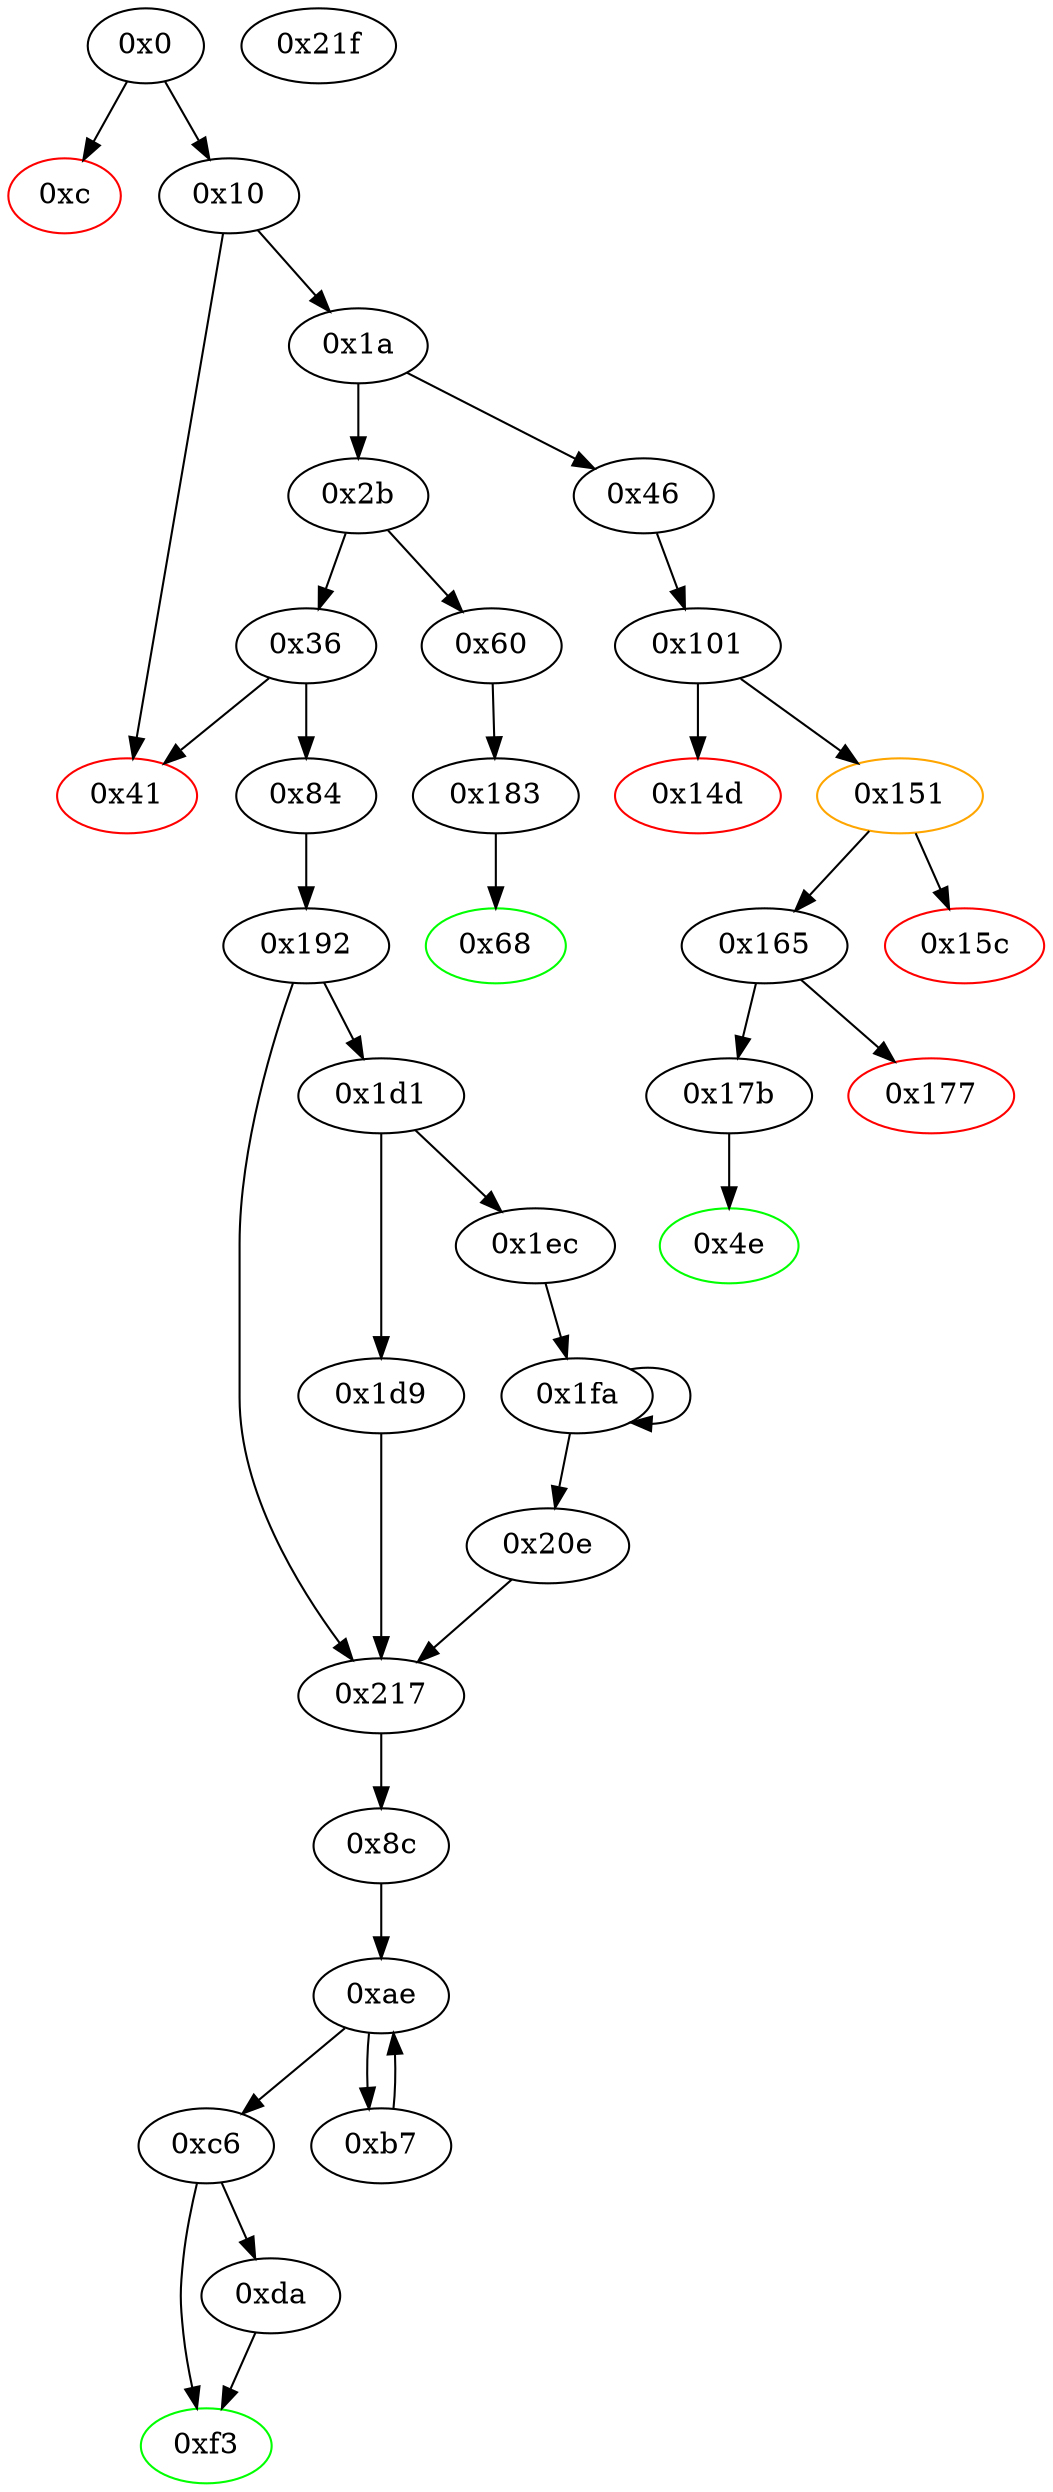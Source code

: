 digraph "" {
"0xc" [color=red, fillcolor=white, id="0xc", style=filled, tooltip="Block 0xc\n[0xc:0xf]\n---\nPredecessors: [0x0]\nSuccessors: []\n---\n0xc PUSH1 0x0\n0xe DUP1\n0xf REVERT\n---\n0xc: V5 = 0x0\n0xf: REVERT 0x0 0x0\n---\nEntry stack: [V2]\nStack pops: 0\nStack additions: []\nExit stack: [V2]\n\nDef sites:\nV2: {0x0.0x5}\n"];
"0x21f" [fillcolor=white, id="0x21f", style=filled, tooltip="Block 0x21f\n[0x21f:0x24a]\n---\nPredecessors: []\nSuccessors: []\n---\n0x21f INVALID\n0x220 LOG1\n0x221 PUSH6 0x627a7a723058\n0x228 SHA3\n0x229 DUP7\n0x22a OR\n0x22b PUSH25 0xf26ba5c5329e43e012ff4698f5ea2daa167cd3fc57a257d8a1\n0x245 PUSH5 0x6d9f470029\n---\n0x21f: INVALID \n0x220: LOG S0 S1 S2\n0x221: V192 = 0x627a7a723058\n0x228: V193 = SHA3 0x627a7a723058 S3\n0x22a: V194 = OR S9 V193\n0x22b: V195 = 0xf26ba5c5329e43e012ff4698f5ea2daa167cd3fc57a257d8a1\n0x245: V196 = 0x6d9f470029\n---\nEntry stack: []\nStack pops: 0\nStack additions: [0x6d9f470029, 0xf26ba5c5329e43e012ff4698f5ea2daa167cd3fc57a257d8a1, V194, S4, S5, S6, S7, S8, S9]\nExit stack: []\n\nDef sites:\n"];
"0x17b" [fillcolor=white, id="0x17b", style=filled, tooltip="Block 0x17b\n[0x17b:0x182]\n---\nPredecessors: [0x165]\nSuccessors: [0x4e]\n---\n0x17b JUMPDEST\n0x17c POP\n0x17d MLOAD\n0x17e SWAP2\n0x17f POP\n0x180 POP\n0x181 SWAP1\n0x182 JUMP\n---\n0x17b: JUMPDEST \n0x17d: V133 = M[V126]\n0x182: JUMP 0x4e\n---\nEntry stack: [V13, 0x4e, 0x0, V104, V126, V127]\nStack pops: 5\nStack additions: [V133]\nExit stack: [V13, V133]\n\nDef sites:\nV13: {0x1a.0x1f}\n0x4e: {0x46.0x47}\n0x0: {0x101.0x102}\nV104: {0x101.0x129}\nV126: {0x165.0x16c}\nV127: {0x165.0x16d}\n"];
"0x41" [color=red, fillcolor=white, id="0x41", style=filled, tooltip="Block 0x41\n[0x41:0x45]\n---\nPredecessors: [0x10, 0x36]\nSuccessors: []\n---\n0x41 JUMPDEST\n0x42 PUSH1 0x0\n0x44 DUP1\n0x45 REVERT\n---\n0x41: JUMPDEST \n0x42: V23 = 0x0\n0x45: REVERT 0x0 0x0\n---\nEntry stack: [V13]\nStack pops: 0\nStack additions: []\nExit stack: [V13]\n\nDef sites:\nV13: {0x1a.0x1f}\n"];
"0x165" [fillcolor=white, id="0x165", style=filled, tooltip="Block 0x165\n[0x165:0x176]\n---\nPredecessors: [0x151]\nSuccessors: [0x177, 0x17b]\n---\n0x165 JUMPDEST\n0x166 POP\n0x167 POP\n0x168 POP\n0x169 POP\n0x16a PUSH1 0x40\n0x16c MLOAD\n0x16d RETURNDATASIZE\n0x16e PUSH1 0x20\n0x170 DUP2\n0x171 LT\n0x172 ISZERO\n0x173 PUSH2 0x17b\n0x176 JUMPI\n---\n0x165: JUMPDEST \n0x16a: V125 = 0x40\n0x16c: V126 = M[0x40]\n0x16d: V127 = RETURNDATASIZE\n0x16e: V128 = 0x20\n0x171: V129 = LT V127 0x20\n0x172: V130 = ISZERO V129\n0x173: V131 = 0x17b\n0x176: JUMPI 0x17b V130\n---\nEntry stack: [V13, 0x4e, 0x0, V104, V104, 0x70a08231, V107, V118]\nStack pops: 4\nStack additions: [V126, V127]\nExit stack: [V13, 0x4e, 0x0, V104, V126, V127]\n\nDef sites:\nV13: {0x1a.0x1f}\n0x4e: {0x46.0x47}\n0x0: {0x101.0x102}\nV104: {0x101.0x129}\nV104: {0x101.0x129}\n0x70a08231: {0x101.0x12d}\nV107: {0x101.0x137}\nV118: {0x151.0x155}\n"];
"0xae" [fillcolor=white, id="0xae", style=filled, tooltip="Block 0xae\n[0xae:0xb6]\n---\nPredecessors: [0x8c, 0xb7]\nSuccessors: [0xb7, 0xc6]\n---\n0xae JUMPDEST\n0xaf DUP4\n0xb0 DUP2\n0xb1 LT\n0xb2 ISZERO\n0xb3 PUSH2 0xc6\n0xb6 JUMPI\n---\n0xae: JUMPDEST \n0xb1: V57 = LT S0 V53\n0xb2: V58 = ISZERO V57\n0xb3: V59 = 0xc6\n0xb6: JUMPI 0xc6 V58\n---\nEntry stack: [V13, 0x8c, V145, V49, V49, V54, V55, V53, V53, V54, V55, S0]\nStack pops: 4\nStack additions: [S3, S2, S1, S0]\nExit stack: [V13, 0x8c, V145, V49, V49, V54, V55, V53, V53, V54, V55, S0]\n\nDef sites:\nV13: {0x1a.0x1f}\n0x8c: {0x84.0x85}\nV145: {0x192.0x19a}\nV49: {0x8c.0x90}\nV49: {0x8c.0x90}\nV54: {0x8c.0xa4}\nV55: {0x8c.0xa7}\nV53: {0x8c.0x9d}\nV53: {0x8c.0x9d}\nV54: {0x8c.0xa4}\nV55: {0x8c.0xa7}\nS0: {0x8c.0xac, 0xb7.0xc1}\n"];
"0xc6" [fillcolor=white, id="0xc6", style=filled, tooltip="Block 0xc6\n[0xc6:0xd9]\n---\nPredecessors: [0xae]\nSuccessors: [0xda, 0xf3]\n---\n0xc6 JUMPDEST\n0xc7 POP\n0xc8 POP\n0xc9 POP\n0xca POP\n0xcb SWAP1\n0xcc POP\n0xcd SWAP1\n0xce DUP2\n0xcf ADD\n0xd0 SWAP1\n0xd1 PUSH1 0x1f\n0xd3 AND\n0xd4 DUP1\n0xd5 ISZERO\n0xd6 PUSH2 0xf3\n0xd9 JUMPI\n---\n0xc6: JUMPDEST \n0xcf: V66 = ADD V53 V54\n0xd1: V67 = 0x1f\n0xd3: V68 = AND 0x1f V53\n0xd5: V69 = ISZERO V68\n0xd6: V70 = 0xf3\n0xd9: JUMPI 0xf3 V69\n---\nEntry stack: [V13, 0x8c, V145, V49, V49, V54, V55, V53, V53, V54, V55, S0]\nStack pops: 7\nStack additions: [V66, V68]\nExit stack: [V13, 0x8c, V145, V49, V49, V66, V68]\n\nDef sites:\nV13: {0x1a.0x1f}\n0x8c: {0x84.0x85}\nV145: {0x192.0x19a}\nV49: {0x8c.0x90}\nV49: {0x8c.0x90}\nV54: {0x8c.0xa4}\nV55: {0x8c.0xa7}\nV53: {0x8c.0x9d}\nV53: {0x8c.0x9d}\nV54: {0x8c.0xa4}\nV55: {0x8c.0xa7}\nS0: {0x8c.0xac, 0xb7.0xc1}\n"];
"0xb7" [fillcolor=white, id="0xb7", style=filled, tooltip="Block 0xb7\n[0xb7:0xc5]\n---\nPredecessors: [0xae]\nSuccessors: [0xae]\n---\n0xb7 DUP2\n0xb8 DUP2\n0xb9 ADD\n0xba MLOAD\n0xbb DUP4\n0xbc DUP3\n0xbd ADD\n0xbe MSTORE\n0xbf PUSH1 0x20\n0xc1 ADD\n0xc2 PUSH2 0xae\n0xc5 JUMP\n---\n0xb9: V60 = ADD S0 V55\n0xba: V61 = M[V60]\n0xbd: V62 = ADD S0 V54\n0xbe: M[V62] = V61\n0xbf: V63 = 0x20\n0xc1: V64 = ADD 0x20 S0\n0xc2: V65 = 0xae\n0xc5: JUMP 0xae\n---\nEntry stack: [V13, 0x8c, V145, V49, V49, V54, V55, V53, V53, V54, V55, S0]\nStack pops: 3\nStack additions: [S2, S1, V64]\nExit stack: [V13, 0x8c, V145, V49, V49, V54, V55, V53, V53, V54, V55, V64]\n\nDef sites:\nV13: {0x1a.0x1f}\n0x8c: {0x84.0x85}\nV145: {0x192.0x19a}\nV49: {0x8c.0x90}\nV49: {0x8c.0x90}\nV54: {0x8c.0xa4}\nV55: {0x8c.0xa7}\nV53: {0x8c.0x9d}\nV53: {0x8c.0x9d}\nV54: {0x8c.0xa4}\nV55: {0x8c.0xa7}\nS0: {0x8c.0xac, 0xb7.0xc1}\n"];
"0x14d" [color=red, fillcolor=white, id="0x14d", style=filled, tooltip="Block 0x14d\n[0x14d:0x150]\n---\nPredecessors: [0x101]\nSuccessors: []\n---\n0x14d PUSH1 0x0\n0x14f DUP1\n0x150 REVERT\n---\n0x14d: V115 = 0x0\n0x150: REVERT 0x0 0x0\n---\nEntry stack: [V13, 0x4e, 0x0, V104, V104, 0x70a08231, V107, 0x20, V98, V110, V98, V104, V112]\nStack pops: 0\nStack additions: []\nExit stack: [V13, 0x4e, 0x0, V104, V104, 0x70a08231, V107, 0x20, V98, V110, V98, V104, V112]\n\nDef sites:\nV13: {0x1a.0x1f}\n0x4e: {0x46.0x47}\n0x0: {0x101.0x102}\nV104: {0x101.0x129}\nV104: {0x101.0x129}\n0x70a08231: {0x101.0x12d}\nV107: {0x101.0x137}\n0x20: {0x101.0x139}\nV98: {0x101.0x11e}\nV110: {0x101.0x141}\nV98: {0x101.0x11e}\nV104: {0x101.0x129}\nV112: {0x101.0x146}\n"];
"0x217" [fillcolor=white, id="0x217", style=filled, tooltip="Block 0x217\n[0x217:0x21e]\n---\nPredecessors: [0x192, 0x1d9, 0x20e]\nSuccessors: [0x8c]\n---\n0x217 JUMPDEST\n0x218 POP\n0x219 POP\n0x21a POP\n0x21b POP\n0x21c POP\n0x21d DUP2\n0x21e JUMP\n---\n0x217: JUMPDEST \n0x21e: JUMP 0x8c\n---\nEntry stack: [V13, 0x8c, V145, 0x1, V156, S2, S1, S0]\nStack pops: 7\nStack additions: [S6, S5]\nExit stack: [V13, 0x8c, V145]\n\nDef sites:\nV13: {0x1a.0x1f}\n0x8c: {0x84.0x85}\nV145: {0x192.0x19a}\n0x1: {0x192.0x193}\nV156: {0x192.0x1b1}\nS2: {0x1d9.0x1e6, 0x192.0x1c8, 0x20e.0x215}\nS1: {0x1fa.0x202, 0x192.0x193}\nS0: {0x192.0x1b1, 0x1ec.0x1ee}\n"];
"0x68" [color=green, fillcolor=white, id="0x68", style=filled, tooltip="Block 0x68\n[0x68:0x83]\n---\nPredecessors: [0x183]\nSuccessors: []\n---\n0x68 JUMPDEST\n0x69 PUSH1 0x40\n0x6b DUP1\n0x6c MLOAD\n0x6d PUSH1 0x1\n0x6f PUSH1 0x1\n0x71 PUSH1 0xa0\n0x73 SHL\n0x74 SUB\n0x75 SWAP1\n0x76 SWAP3\n0x77 AND\n0x78 DUP3\n0x79 MSTORE\n0x7a MLOAD\n0x7b SWAP1\n0x7c DUP2\n0x7d SWAP1\n0x7e SUB\n0x7f PUSH1 0x20\n0x81 ADD\n0x82 SWAP1\n0x83 RETURN\n---\n0x68: JUMPDEST \n0x69: V34 = 0x40\n0x6c: V35 = M[0x40]\n0x6d: V36 = 0x1\n0x6f: V37 = 0x1\n0x71: V38 = 0xa0\n0x73: V39 = SHL 0xa0 0x1\n0x74: V40 = SUB 0x10000000000000000000000000000000000000000 0x1\n0x77: V41 = AND V141 0xffffffffffffffffffffffffffffffffffffffff\n0x79: M[V35] = V41\n0x7a: V42 = M[0x40]\n0x7e: V43 = SUB V35 V42\n0x7f: V44 = 0x20\n0x81: V45 = ADD 0x20 V43\n0x83: RETURN V42 V45\n---\nEntry stack: [V13, 0x68, V141]\nStack pops: 1\nStack additions: []\nExit stack: [V13, 0x68]\n\nDef sites:\nV13: {0x1a.0x1f}\n0x68: {0x60.0x61}\nV141: {0x183.0x18f}\n"];
"0x4e" [color=green, fillcolor=white, id="0x4e", style=filled, tooltip="Block 0x4e\n[0x4e:0x5f]\n---\nPredecessors: [0x17b]\nSuccessors: []\n---\n0x4e JUMPDEST\n0x4f PUSH1 0x40\n0x51 DUP1\n0x52 MLOAD\n0x53 SWAP2\n0x54 DUP3\n0x55 MSTORE\n0x56 MLOAD\n0x57 SWAP1\n0x58 DUP2\n0x59 SWAP1\n0x5a SUB\n0x5b PUSH1 0x20\n0x5d ADD\n0x5e SWAP1\n0x5f RETURN\n---\n0x4e: JUMPDEST \n0x4f: V26 = 0x40\n0x52: V27 = M[0x40]\n0x55: M[V27] = V133\n0x56: V28 = M[0x40]\n0x5a: V29 = SUB V27 V28\n0x5b: V30 = 0x20\n0x5d: V31 = ADD 0x20 V29\n0x5f: RETURN V28 V31\n---\nEntry stack: [V13, V133]\nStack pops: 1\nStack additions: []\nExit stack: [V13]\n\nDef sites:\nV13: {0x1a.0x1f}\nV133: {0x17b.0x17d}\n"];
"0x10" [fillcolor=white, id="0x10", style=filled, tooltip="Block 0x10\n[0x10:0x19]\n---\nPredecessors: [0x0]\nSuccessors: [0x1a, 0x41]\n---\n0x10 JUMPDEST\n0x11 POP\n0x12 PUSH1 0x4\n0x14 CALLDATASIZE\n0x15 LT\n0x16 PUSH2 0x41\n0x19 JUMPI\n---\n0x10: JUMPDEST \n0x12: V6 = 0x4\n0x14: V7 = CALLDATASIZE\n0x15: V8 = LT V7 0x4\n0x16: V9 = 0x41\n0x19: JUMPI 0x41 V8\n---\nEntry stack: [V2]\nStack pops: 1\nStack additions: []\nExit stack: []\n\nDef sites:\nV2: {0x0.0x5}\n"];
"0x101" [fillcolor=white, id="0x101", style=filled, tooltip="Block 0x101\n[0x101:0x14c]\n---\nPredecessors: [0x46]\nSuccessors: [0x14d, 0x151]\n---\n0x101 JUMPDEST\n0x102 PUSH1 0x0\n0x104 DUP1\n0x105 SLOAD\n0x106 PUSH1 0x40\n0x108 DUP1\n0x109 MLOAD\n0x10a PUSH1 0x1\n0x10c PUSH1 0xe0\n0x10e SHL\n0x10f PUSH4 0x70a08231\n0x114 MUL\n0x115 DUP2\n0x116 MSTORE\n0x117 ADDRESS\n0x118 PUSH1 0x4\n0x11a DUP3\n0x11b ADD\n0x11c MSTORE\n0x11d SWAP1\n0x11e MLOAD\n0x11f PUSH1 0x1\n0x121 PUSH1 0x1\n0x123 PUSH1 0xa0\n0x125 SHL\n0x126 SUB\n0x127 SWAP1\n0x128 SWAP3\n0x129 AND\n0x12a SWAP2\n0x12b DUP3\n0x12c SWAP2\n0x12d PUSH4 0x70a08231\n0x132 SWAP2\n0x133 PUSH1 0x24\n0x135 DUP1\n0x136 DUP4\n0x137 ADD\n0x138 SWAP3\n0x139 PUSH1 0x20\n0x13b SWAP3\n0x13c SWAP2\n0x13d SWAP1\n0x13e DUP3\n0x13f SWAP1\n0x140 SUB\n0x141 ADD\n0x142 DUP2\n0x143 DUP7\n0x144 DUP1\n0x145 EXTCODESIZE\n0x146 ISZERO\n0x147 DUP1\n0x148 ISZERO\n0x149 PUSH2 0x151\n0x14c JUMPI\n---\n0x101: JUMPDEST \n0x102: V86 = 0x0\n0x105: V87 = S[0x0]\n0x106: V88 = 0x40\n0x109: V89 = M[0x40]\n0x10a: V90 = 0x1\n0x10c: V91 = 0xe0\n0x10e: V92 = SHL 0xe0 0x1\n0x10f: V93 = 0x70a08231\n0x114: V94 = MUL 0x70a08231 0x100000000000000000000000000000000000000000000000000000000\n0x116: M[V89] = 0x70a0823100000000000000000000000000000000000000000000000000000000\n0x117: V95 = ADDRESS\n0x118: V96 = 0x4\n0x11b: V97 = ADD V89 0x4\n0x11c: M[V97] = V95\n0x11e: V98 = M[0x40]\n0x11f: V99 = 0x1\n0x121: V100 = 0x1\n0x123: V101 = 0xa0\n0x125: V102 = SHL 0xa0 0x1\n0x126: V103 = SUB 0x10000000000000000000000000000000000000000 0x1\n0x129: V104 = AND V87 0xffffffffffffffffffffffffffffffffffffffff\n0x12d: V105 = 0x70a08231\n0x133: V106 = 0x24\n0x137: V107 = ADD V89 0x24\n0x139: V108 = 0x20\n0x140: V109 = SUB V89 V98\n0x141: V110 = ADD V109 0x24\n0x145: V111 = EXTCODESIZE V104\n0x146: V112 = ISZERO V111\n0x148: V113 = ISZERO V112\n0x149: V114 = 0x151\n0x14c: JUMPI 0x151 V113\n---\nEntry stack: [V13, 0x4e]\nStack pops: 0\nStack additions: [0x0, V104, V104, 0x70a08231, V107, 0x20, V98, V110, V98, V104, V112]\nExit stack: [V13, 0x4e, 0x0, V104, V104, 0x70a08231, V107, 0x20, V98, V110, V98, V104, V112]\n\nDef sites:\nV13: {0x1a.0x1f}\n0x4e: {0x46.0x47}\n"];
"0x1d1" [fillcolor=white, id="0x1d1", style=filled, tooltip="Block 0x1d1\n[0x1d1:0x1d8]\n---\nPredecessors: [0x192]\nSuccessors: [0x1d9, 0x1ec]\n---\n0x1d1 DUP1\n0x1d2 PUSH1 0x1f\n0x1d4 LT\n0x1d5 PUSH2 0x1ec\n0x1d8 JUMPI\n---\n0x1d2: V166 = 0x1f\n0x1d4: V167 = LT 0x1f V156\n0x1d5: V168 = 0x1ec\n0x1d8: JUMPI 0x1ec V167\n---\nEntry stack: [V13, 0x8c, V145, 0x1, V156, V163, 0x1, V156]\nStack pops: 1\nStack additions: [S0]\nExit stack: [V13, 0x8c, V145, 0x1, V156, V163, 0x1, V156]\n\nDef sites:\nV13: {0x1a.0x1f}\n0x8c: {0x84.0x85}\nV145: {0x192.0x19a}\n0x1: {0x192.0x193}\nV156: {0x192.0x1b1}\nV163: {0x192.0x1c8}\n0x1: {0x192.0x193}\nV156: {0x192.0x1b1}\n"];
"0x151" [color=orange, fillcolor=white, id="0x151", style=filled, tooltip="Block 0x151\n[0x151:0x15b]\n---\nPredecessors: [0x101]\nSuccessors: [0x15c, 0x165]\n---\n0x151 JUMPDEST\n0x152 POP\n0x153 GAS\n0x154 STATICCALL\n0x155 ISZERO\n0x156 DUP1\n0x157 ISZERO\n0x158 PUSH2 0x165\n0x15b JUMPI\n---\n0x151: JUMPDEST \n0x153: V116 = GAS\n0x154: V117 = STATICCALL V116 V104 V98 V110 V98 0x20\n0x155: V118 = ISZERO V117\n0x157: V119 = ISZERO V118\n0x158: V120 = 0x165\n0x15b: JUMPI 0x165 V119\n---\nEntry stack: [V13, 0x4e, 0x0, V104, V104, 0x70a08231, V107, 0x20, V98, V110, V98, V104, V112]\nStack pops: 6\nStack additions: [V118]\nExit stack: [V13, 0x4e, 0x0, V104, V104, 0x70a08231, V107, V118]\n\nDef sites:\nV13: {0x1a.0x1f}\n0x4e: {0x46.0x47}\n0x0: {0x101.0x102}\nV104: {0x101.0x129}\nV104: {0x101.0x129}\n0x70a08231: {0x101.0x12d}\nV107: {0x101.0x137}\n0x20: {0x101.0x139}\nV98: {0x101.0x11e}\nV110: {0x101.0x141}\nV98: {0x101.0x11e}\nV104: {0x101.0x129}\nV112: {0x101.0x146}\n"];
"0x1fa" [fillcolor=white, id="0x1fa", style=filled, tooltip="Block 0x1fa\n[0x1fa:0x20d]\n---\nPredecessors: [0x1ec, 0x1fa]\nSuccessors: [0x1fa, 0x20e]\n---\n0x1fa JUMPDEST\n0x1fb DUP2\n0x1fc SLOAD\n0x1fd DUP2\n0x1fe MSTORE\n0x1ff SWAP1\n0x200 PUSH1 0x1\n0x202 ADD\n0x203 SWAP1\n0x204 PUSH1 0x20\n0x206 ADD\n0x207 DUP1\n0x208 DUP4\n0x209 GT\n0x20a PUSH2 0x1fa\n0x20d JUMPI\n---\n0x1fa: JUMPDEST \n0x1fc: V181 = S[S1]\n0x1fe: M[S0] = V181\n0x200: V182 = 0x1\n0x202: V183 = ADD 0x1 S1\n0x204: V184 = 0x20\n0x206: V185 = ADD 0x20 S0\n0x209: V186 = GT V176 V185\n0x20a: V187 = 0x1fa\n0x20d: JUMPI 0x1fa V186\n---\nEntry stack: [V13, 0x8c, V145, 0x1, V156, V176, S1, S0]\nStack pops: 3\nStack additions: [S2, V183, V185]\nExit stack: [V13, 0x8c, V145, 0x1, V156, V176, V183, V185]\n\nDef sites:\nV13: {0x1a.0x1f}\n0x8c: {0x84.0x85}\nV145: {0x192.0x19a}\n0x1: {0x192.0x193}\nV156: {0x192.0x1b1}\nV176: {0x1ec.0x1ee}\nS1: {0x1fa.0x202, 0x1ec.0x1f8}\nS0: {0x1fa.0x206, 0x192.0x1c8}\n"];
"0xf3" [color=green, fillcolor=white, id="0xf3", style=filled, tooltip="Block 0xf3\n[0xf3:0x100]\n---\nPredecessors: [0xc6, 0xda]\nSuccessors: []\n---\n0xf3 JUMPDEST\n0xf4 POP\n0xf5 SWAP3\n0xf6 POP\n0xf7 POP\n0xf8 POP\n0xf9 PUSH1 0x40\n0xfb MLOAD\n0xfc DUP1\n0xfd SWAP2\n0xfe SUB\n0xff SWAP1\n0x100 RETURN\n---\n0xf3: JUMPDEST \n0xf9: V83 = 0x40\n0xfb: V84 = M[0x40]\n0xfe: V85 = SUB S1 V84\n0x100: RETURN V84 V85\n---\nEntry stack: [V13, 0x8c, V145, V49, V49, S1, V68]\nStack pops: 5\nStack additions: []\nExit stack: [V13, 0x8c]\n\nDef sites:\nV13: {0x1a.0x1f}\n0x8c: {0x84.0x85}\nV145: {0x192.0x19a}\nV49: {0x8c.0x90}\nV49: {0x8c.0x90}\nS1: {0xda.0xf0, 0xc6.0xcf}\nV68: {0xc6.0xd3}\n"];
"0x36" [fillcolor=white, id="0x36", style=filled, tooltip="Block 0x36\n[0x36:0x40]\n---\nPredecessors: [0x2b]\nSuccessors: [0x41, 0x84]\n---\n0x36 DUP1\n0x37 PUSH4 0xdf442adc\n0x3c EQ\n0x3d PUSH2 0x84\n0x40 JUMPI\n---\n0x37: V20 = 0xdf442adc\n0x3c: V21 = EQ 0xdf442adc V13\n0x3d: V22 = 0x84\n0x40: JUMPI 0x84 V21\n---\nEntry stack: [V13]\nStack pops: 1\nStack additions: [S0]\nExit stack: [V13]\n\nDef sites:\nV13: {0x1a.0x1f}\n"];
"0x192" [fillcolor=white, id="0x192", style=filled, tooltip="Block 0x192\n[0x192:0x1d0]\n---\nPredecessors: [0x84]\nSuccessors: [0x1d1, 0x217]\n---\n0x192 JUMPDEST\n0x193 PUSH1 0x1\n0x195 DUP1\n0x196 SLOAD\n0x197 PUSH1 0x40\n0x199 DUP1\n0x19a MLOAD\n0x19b PUSH1 0x20\n0x19d PUSH1 0x2\n0x19f DUP5\n0x1a0 DUP7\n0x1a1 AND\n0x1a2 ISZERO\n0x1a3 PUSH2 0x100\n0x1a6 MUL\n0x1a7 PUSH1 0x0\n0x1a9 NOT\n0x1aa ADD\n0x1ab SWAP1\n0x1ac SWAP5\n0x1ad AND\n0x1ae SWAP4\n0x1af SWAP1\n0x1b0 SWAP4\n0x1b1 DIV\n0x1b2 PUSH1 0x1f\n0x1b4 DUP2\n0x1b5 ADD\n0x1b6 DUP5\n0x1b7 SWAP1\n0x1b8 DIV\n0x1b9 DUP5\n0x1ba MUL\n0x1bb DUP3\n0x1bc ADD\n0x1bd DUP5\n0x1be ADD\n0x1bf SWAP1\n0x1c0 SWAP3\n0x1c1 MSTORE\n0x1c2 DUP2\n0x1c3 DUP2\n0x1c4 MSTORE\n0x1c5 SWAP3\n0x1c6 SWAP2\n0x1c7 DUP4\n0x1c8 ADD\n0x1c9 DUP3\n0x1ca DUP3\n0x1cb DUP1\n0x1cc ISZERO\n0x1cd PUSH2 0x217\n0x1d0 JUMPI\n---\n0x192: JUMPDEST \n0x193: V142 = 0x1\n0x196: V143 = S[0x1]\n0x197: V144 = 0x40\n0x19a: V145 = M[0x40]\n0x19b: V146 = 0x20\n0x19d: V147 = 0x2\n0x1a1: V148 = AND 0x1 V143\n0x1a2: V149 = ISZERO V148\n0x1a3: V150 = 0x100\n0x1a6: V151 = MUL 0x100 V149\n0x1a7: V152 = 0x0\n0x1a9: V153 = NOT 0x0\n0x1aa: V154 = ADD 0xffffffffffffffffffffffffffffffffffffffffffffffffffffffffffffffff V151\n0x1ad: V155 = AND V143 V154\n0x1b1: V156 = DIV V155 0x2\n0x1b2: V157 = 0x1f\n0x1b5: V158 = ADD V156 0x1f\n0x1b8: V159 = DIV V158 0x20\n0x1ba: V160 = MUL 0x20 V159\n0x1bc: V161 = ADD V145 V160\n0x1be: V162 = ADD 0x20 V161\n0x1c1: M[0x40] = V162\n0x1c4: M[V145] = V156\n0x1c8: V163 = ADD V145 0x20\n0x1cc: V164 = ISZERO V156\n0x1cd: V165 = 0x217\n0x1d0: JUMPI 0x217 V164\n---\nEntry stack: [V13, 0x8c]\nStack pops: 0\nStack additions: [V145, 0x1, V156, V163, 0x1, V156]\nExit stack: [V13, 0x8c, V145, 0x1, V156, V163, 0x1, V156]\n\nDef sites:\nV13: {0x1a.0x1f}\n0x8c: {0x84.0x85}\n"];
"0x0" [fillcolor=white, id="0x0", style=filled, tooltip="Block 0x0\n[0x0:0xb]\n---\nPredecessors: []\nSuccessors: [0xc, 0x10]\n---\n0x0 PUSH1 0x80\n0x2 PUSH1 0x40\n0x4 MSTORE\n0x5 CALLVALUE\n0x6 DUP1\n0x7 ISZERO\n0x8 PUSH2 0x10\n0xb JUMPI\n---\n0x0: V0 = 0x80\n0x2: V1 = 0x40\n0x4: M[0x40] = 0x80\n0x5: V2 = CALLVALUE\n0x7: V3 = ISZERO V2\n0x8: V4 = 0x10\n0xb: JUMPI 0x10 V3\n---\nEntry stack: []\nStack pops: 0\nStack additions: [V2]\nExit stack: [V2]\n\nDef sites:\n"];
"0x15c" [color=red, fillcolor=white, id="0x15c", style=filled, tooltip="Block 0x15c\n[0x15c:0x164]\n---\nPredecessors: [0x151]\nSuccessors: []\n---\n0x15c RETURNDATASIZE\n0x15d PUSH1 0x0\n0x15f DUP1\n0x160 RETURNDATACOPY\n0x161 RETURNDATASIZE\n0x162 PUSH1 0x0\n0x164 REVERT\n---\n0x15c: V121 = RETURNDATASIZE\n0x15d: V122 = 0x0\n0x160: RETURNDATACOPY 0x0 0x0 V121\n0x161: V123 = RETURNDATASIZE\n0x162: V124 = 0x0\n0x164: REVERT 0x0 V123\n---\nEntry stack: [V13, 0x4e, 0x0, V104, V104, 0x70a08231, V107, V118]\nStack pops: 0\nStack additions: []\nExit stack: [V13, 0x4e, 0x0, V104, V104, 0x70a08231, V107, V118]\n\nDef sites:\nV13: {0x1a.0x1f}\n0x4e: {0x46.0x47}\n0x0: {0x101.0x102}\nV104: {0x101.0x129}\nV104: {0x101.0x129}\n0x70a08231: {0x101.0x12d}\nV107: {0x101.0x137}\nV118: {0x151.0x155}\n"];
"0x177" [color=red, fillcolor=white, id="0x177", style=filled, tooltip="Block 0x177\n[0x177:0x17a]\n---\nPredecessors: [0x165]\nSuccessors: []\n---\n0x177 PUSH1 0x0\n0x179 DUP1\n0x17a REVERT\n---\n0x177: V132 = 0x0\n0x17a: REVERT 0x0 0x0\n---\nEntry stack: [V13, 0x4e, 0x0, V104, V126, V127]\nStack pops: 0\nStack additions: []\nExit stack: [V13, 0x4e, 0x0, V104, V126, V127]\n\nDef sites:\nV13: {0x1a.0x1f}\n0x4e: {0x46.0x47}\n0x0: {0x101.0x102}\nV104: {0x101.0x129}\nV126: {0x165.0x16c}\nV127: {0x165.0x16d}\n"];
"0x20e" [fillcolor=white, id="0x20e", style=filled, tooltip="Block 0x20e\n[0x20e:0x216]\n---\nPredecessors: [0x1fa]\nSuccessors: [0x217]\n---\n0x20e DUP3\n0x20f SWAP1\n0x210 SUB\n0x211 PUSH1 0x1f\n0x213 AND\n0x214 DUP3\n0x215 ADD\n0x216 SWAP2\n---\n0x210: V188 = SUB V185 V176\n0x211: V189 = 0x1f\n0x213: V190 = AND 0x1f V188\n0x215: V191 = ADD V176 V190\n---\nEntry stack: [V13, 0x8c, V145, 0x1, V156, V176, V183, V185]\nStack pops: 3\nStack additions: [V191, S1, S2]\nExit stack: [V13, 0x8c, V145, 0x1, V156, V191, V183, V176]\n\nDef sites:\nV13: {0x1a.0x1f}\n0x8c: {0x84.0x85}\nV145: {0x192.0x19a}\n0x1: {0x192.0x193}\nV156: {0x192.0x1b1}\nV176: {0x1ec.0x1ee}\nV183: {0x1fa.0x202}\nV185: {0x1fa.0x206}\n"];
"0x2b" [fillcolor=white, id="0x2b", style=filled, tooltip="Block 0x2b\n[0x2b:0x35]\n---\nPredecessors: [0x1a]\nSuccessors: [0x36, 0x60]\n---\n0x2b DUP1\n0x2c PUSH4 0x6e32a795\n0x31 EQ\n0x32 PUSH2 0x60\n0x35 JUMPI\n---\n0x2c: V17 = 0x6e32a795\n0x31: V18 = EQ 0x6e32a795 V13\n0x32: V19 = 0x60\n0x35: JUMPI 0x60 V18\n---\nEntry stack: [V13]\nStack pops: 1\nStack additions: [S0]\nExit stack: [V13]\n\nDef sites:\nV13: {0x1a.0x1f}\n"];
"0x1d9" [fillcolor=white, id="0x1d9", style=filled, tooltip="Block 0x1d9\n[0x1d9:0x1eb]\n---\nPredecessors: [0x1d1]\nSuccessors: [0x217]\n---\n0x1d9 PUSH2 0x100\n0x1dc DUP1\n0x1dd DUP4\n0x1de SLOAD\n0x1df DIV\n0x1e0 MUL\n0x1e1 DUP4\n0x1e2 MSTORE\n0x1e3 SWAP2\n0x1e4 PUSH1 0x20\n0x1e6 ADD\n0x1e7 SWAP2\n0x1e8 PUSH2 0x217\n0x1eb JUMP\n---\n0x1d9: V169 = 0x100\n0x1de: V170 = S[0x1]\n0x1df: V171 = DIV V170 0x100\n0x1e0: V172 = MUL V171 0x100\n0x1e2: M[V163] = V172\n0x1e4: V173 = 0x20\n0x1e6: V174 = ADD 0x20 V163\n0x1e8: V175 = 0x217\n0x1eb: JUMP 0x217\n---\nEntry stack: [V13, 0x8c, V145, 0x1, V156, V163, 0x1, V156]\nStack pops: 3\nStack additions: [V174, S1, S0]\nExit stack: [V13, 0x8c, V145, 0x1, V156, V174, 0x1, V156]\n\nDef sites:\nV13: {0x1a.0x1f}\n0x8c: {0x84.0x85}\nV145: {0x192.0x19a}\n0x1: {0x192.0x193}\nV156: {0x192.0x1b1}\nV163: {0x192.0x1c8}\n0x1: {0x192.0x193}\nV156: {0x192.0x1b1}\n"];
"0x1a" [fillcolor=white, id="0x1a", style=filled, tooltip="Block 0x1a\n[0x1a:0x2a]\n---\nPredecessors: [0x10]\nSuccessors: [0x2b, 0x46]\n---\n0x1a PUSH1 0x0\n0x1c CALLDATALOAD\n0x1d PUSH1 0xe0\n0x1f SHR\n0x20 DUP1\n0x21 PUSH4 0x12065fe0\n0x26 EQ\n0x27 PUSH2 0x46\n0x2a JUMPI\n---\n0x1a: V10 = 0x0\n0x1c: V11 = CALLDATALOAD 0x0\n0x1d: V12 = 0xe0\n0x1f: V13 = SHR 0xe0 V11\n0x21: V14 = 0x12065fe0\n0x26: V15 = EQ 0x12065fe0 V13\n0x27: V16 = 0x46\n0x2a: JUMPI 0x46 V15\n---\nEntry stack: []\nStack pops: 0\nStack additions: [V13]\nExit stack: [V13]\n\nDef sites:\n"];
"0xda" [fillcolor=white, id="0xda", style=filled, tooltip="Block 0xda\n[0xda:0xf2]\n---\nPredecessors: [0xc6]\nSuccessors: [0xf3]\n---\n0xda DUP1\n0xdb DUP3\n0xdc SUB\n0xdd DUP1\n0xde MLOAD\n0xdf PUSH1 0x1\n0xe1 DUP4\n0xe2 PUSH1 0x20\n0xe4 SUB\n0xe5 PUSH2 0x100\n0xe8 EXP\n0xe9 SUB\n0xea NOT\n0xeb AND\n0xec DUP2\n0xed MSTORE\n0xee PUSH1 0x20\n0xf0 ADD\n0xf1 SWAP2\n0xf2 POP\n---\n0xdc: V71 = SUB V66 V68\n0xde: V72 = M[V71]\n0xdf: V73 = 0x1\n0xe2: V74 = 0x20\n0xe4: V75 = SUB 0x20 V68\n0xe5: V76 = 0x100\n0xe8: V77 = EXP 0x100 V75\n0xe9: V78 = SUB V77 0x1\n0xea: V79 = NOT V78\n0xeb: V80 = AND V79 V72\n0xed: M[V71] = V80\n0xee: V81 = 0x20\n0xf0: V82 = ADD 0x20 V71\n---\nEntry stack: [V13, 0x8c, V145, V49, V49, V66, V68]\nStack pops: 2\nStack additions: [V82, S0]\nExit stack: [V13, 0x8c, V145, V49, V49, V82, V68]\n\nDef sites:\nV13: {0x1a.0x1f}\n0x8c: {0x84.0x85}\nV145: {0x192.0x19a}\nV49: {0x8c.0x90}\nV49: {0x8c.0x90}\nV66: {0xc6.0xcf}\nV68: {0xc6.0xd3}\n"];
"0x46" [fillcolor=white, id="0x46", style=filled, tooltip="Block 0x46\n[0x46:0x4d]\n---\nPredecessors: [0x1a]\nSuccessors: [0x101]\n---\n0x46 JUMPDEST\n0x47 PUSH2 0x4e\n0x4a PUSH2 0x101\n0x4d JUMP\n---\n0x46: JUMPDEST \n0x47: V24 = 0x4e\n0x4a: V25 = 0x101\n0x4d: JUMP 0x101\n---\nEntry stack: [V13]\nStack pops: 0\nStack additions: [0x4e]\nExit stack: [V13, 0x4e]\n\nDef sites:\nV13: {0x1a.0x1f}\n"];
"0x8c" [fillcolor=white, id="0x8c", style=filled, tooltip="Block 0x8c\n[0x8c:0xad]\n---\nPredecessors: [0x217]\nSuccessors: [0xae]\n---\n0x8c JUMPDEST\n0x8d PUSH1 0x40\n0x8f DUP1\n0x90 MLOAD\n0x91 PUSH1 0x20\n0x93 DUP1\n0x94 DUP3\n0x95 MSTORE\n0x96 DUP4\n0x97 MLOAD\n0x98 DUP2\n0x99 DUP4\n0x9a ADD\n0x9b MSTORE\n0x9c DUP4\n0x9d MLOAD\n0x9e SWAP2\n0x9f SWAP3\n0xa0 DUP4\n0xa1 SWAP3\n0xa2 SWAP1\n0xa3 DUP4\n0xa4 ADD\n0xa5 SWAP2\n0xa6 DUP6\n0xa7 ADD\n0xa8 SWAP1\n0xa9 DUP1\n0xaa DUP4\n0xab DUP4\n0xac PUSH1 0x0\n---\n0x8c: JUMPDEST \n0x8d: V48 = 0x40\n0x90: V49 = M[0x40]\n0x91: V50 = 0x20\n0x95: M[V49] = 0x20\n0x97: V51 = M[V145]\n0x9a: V52 = ADD V49 0x20\n0x9b: M[V52] = V51\n0x9d: V53 = M[V145]\n0xa4: V54 = ADD V49 0x40\n0xa7: V55 = ADD V145 0x20\n0xac: V56 = 0x0\n---\nEntry stack: [V13, 0x8c, V145]\nStack pops: 1\nStack additions: [S0, V49, V49, V54, V55, V53, V53, V54, V55, 0x0]\nExit stack: [V13, 0x8c, V145, V49, V49, V54, V55, V53, V53, V54, V55, 0x0]\n\nDef sites:\nV13: {0x1a.0x1f}\n0x8c: {0x84.0x85}\nV145: {0x192.0x19a}\n"];
"0x183" [fillcolor=white, id="0x183", style=filled, tooltip="Block 0x183\n[0x183:0x191]\n---\nPredecessors: [0x60]\nSuccessors: [0x68]\n---\n0x183 JUMPDEST\n0x184 PUSH1 0x0\n0x186 SLOAD\n0x187 PUSH1 0x1\n0x189 PUSH1 0x1\n0x18b PUSH1 0xa0\n0x18d SHL\n0x18e SUB\n0x18f AND\n0x190 DUP2\n0x191 JUMP\n---\n0x183: JUMPDEST \n0x184: V134 = 0x0\n0x186: V135 = S[0x0]\n0x187: V136 = 0x1\n0x189: V137 = 0x1\n0x18b: V138 = 0xa0\n0x18d: V139 = SHL 0xa0 0x1\n0x18e: V140 = SUB 0x10000000000000000000000000000000000000000 0x1\n0x18f: V141 = AND 0xffffffffffffffffffffffffffffffffffffffff V135\n0x191: JUMP 0x68\n---\nEntry stack: [V13, 0x68]\nStack pops: 1\nStack additions: [S0, V141]\nExit stack: [V13, 0x68, V141]\n\nDef sites:\nV13: {0x1a.0x1f}\n0x68: {0x60.0x61}\n"];
"0x1ec" [fillcolor=white, id="0x1ec", style=filled, tooltip="Block 0x1ec\n[0x1ec:0x1f9]\n---\nPredecessors: [0x1d1]\nSuccessors: [0x1fa]\n---\n0x1ec JUMPDEST\n0x1ed DUP3\n0x1ee ADD\n0x1ef SWAP2\n0x1f0 SWAP1\n0x1f1 PUSH1 0x0\n0x1f3 MSTORE\n0x1f4 PUSH1 0x20\n0x1f6 PUSH1 0x0\n0x1f8 SHA3\n0x1f9 SWAP1\n---\n0x1ec: JUMPDEST \n0x1ee: V176 = ADD V163 V156\n0x1f1: V177 = 0x0\n0x1f3: M[0x0] = 0x1\n0x1f4: V178 = 0x20\n0x1f6: V179 = 0x0\n0x1f8: V180 = SHA3 0x0 0x20\n---\nEntry stack: [V13, 0x8c, V145, 0x1, V156, V163, 0x1, V156]\nStack pops: 3\nStack additions: [V176, V180, S2]\nExit stack: [V13, 0x8c, V145, 0x1, V156, V176, V180, V163]\n\nDef sites:\nV13: {0x1a.0x1f}\n0x8c: {0x84.0x85}\nV145: {0x192.0x19a}\n0x1: {0x192.0x193}\nV156: {0x192.0x1b1}\nV163: {0x192.0x1c8}\n0x1: {0x192.0x193}\nV156: {0x192.0x1b1}\n"];
"0x84" [fillcolor=white, id="0x84", style=filled, tooltip="Block 0x84\n[0x84:0x8b]\n---\nPredecessors: [0x36]\nSuccessors: [0x192]\n---\n0x84 JUMPDEST\n0x85 PUSH2 0x8c\n0x88 PUSH2 0x192\n0x8b JUMP\n---\n0x84: JUMPDEST \n0x85: V46 = 0x8c\n0x88: V47 = 0x192\n0x8b: JUMP 0x192\n---\nEntry stack: [V13]\nStack pops: 0\nStack additions: [0x8c]\nExit stack: [V13, 0x8c]\n\nDef sites:\nV13: {0x1a.0x1f}\n"];
"0x60" [fillcolor=white, id="0x60", style=filled, tooltip="Block 0x60\n[0x60:0x67]\n---\nPredecessors: [0x2b]\nSuccessors: [0x183]\n---\n0x60 JUMPDEST\n0x61 PUSH2 0x68\n0x64 PUSH2 0x183\n0x67 JUMP\n---\n0x60: JUMPDEST \n0x61: V32 = 0x68\n0x64: V33 = 0x183\n0x67: JUMP 0x183\n---\nEntry stack: [V13]\nStack pops: 0\nStack additions: [0x68]\nExit stack: [V13, 0x68]\n\nDef sites:\nV13: {0x1a.0x1f}\n"];
"0x17b" -> "0x4e";
"0x165" -> "0x177";
"0x165" -> "0x17b";
"0xae" -> "0xc6";
"0xae" -> "0xb7";
"0xc6" -> "0xf3";
"0xc6" -> "0xda";
"0xb7" -> "0xae";
"0x217" -> "0x8c";
"0x10" -> "0x1a";
"0x10" -> "0x41";
"0x101" -> "0x151";
"0x101" -> "0x14d";
"0x1d1" -> "0x1d9";
"0x1d1" -> "0x1ec";
"0x151" -> "0x165";
"0x151" -> "0x15c";
"0x1fa" -> "0x1fa";
"0x1fa" -> "0x20e";
"0x36" -> "0x84";
"0x36" -> "0x41";
"0x192" -> "0x217";
"0x192" -> "0x1d1";
"0x0" -> "0xc";
"0x0" -> "0x10";
"0x20e" -> "0x217";
"0x2b" -> "0x36";
"0x2b" -> "0x60";
"0x1d9" -> "0x217";
"0x1a" -> "0x2b";
"0x1a" -> "0x46";
"0xda" -> "0xf3";
"0x46" -> "0x101";
"0x8c" -> "0xae";
"0x183" -> "0x68";
"0x1ec" -> "0x1fa";
"0x84" -> "0x192";
"0x60" -> "0x183";
}

